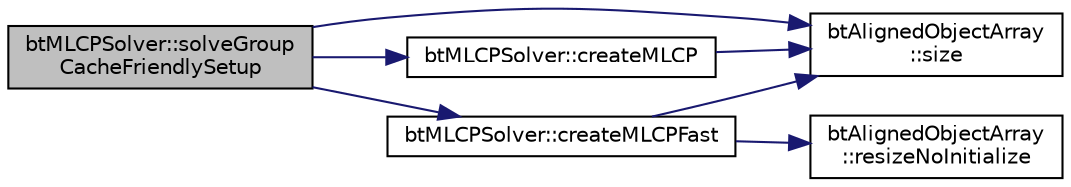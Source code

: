digraph "btMLCPSolver::solveGroupCacheFriendlySetup"
{
  edge [fontname="Helvetica",fontsize="10",labelfontname="Helvetica",labelfontsize="10"];
  node [fontname="Helvetica",fontsize="10",shape=record];
  rankdir="LR";
  Node1 [label="btMLCPSolver::solveGroup\lCacheFriendlySetup",height=0.2,width=0.4,color="black", fillcolor="grey75", style="filled", fontcolor="black"];
  Node1 -> Node2 [color="midnightblue",fontsize="10",style="solid",fontname="Helvetica"];
  Node2 [label="btAlignedObjectArray\l::size",height=0.2,width=0.4,color="black", fillcolor="white", style="filled",URL="$classbt_aligned_object_array.html#a6bdd14c7599ecb95e8d83dd5a715f9b7",tooltip="return the number of elements in the array "];
  Node1 -> Node3 [color="midnightblue",fontsize="10",style="solid",fontname="Helvetica"];
  Node3 [label="btMLCPSolver::createMLCP",height=0.2,width=0.4,color="black", fillcolor="white", style="filled",URL="$classbt_m_l_c_p_solver.html#a83c6bc90a6a311204fccec04aa331aee"];
  Node3 -> Node2 [color="midnightblue",fontsize="10",style="solid",fontname="Helvetica"];
  Node1 -> Node4 [color="midnightblue",fontsize="10",style="solid",fontname="Helvetica"];
  Node4 [label="btMLCPSolver::createMLCPFast",height=0.2,width=0.4,color="black", fillcolor="white", style="filled",URL="$classbt_m_l_c_p_solver.html#ab36b9b3bf2bbbd1de7db27ba109e0a8a"];
  Node4 -> Node2 [color="midnightblue",fontsize="10",style="solid",fontname="Helvetica"];
  Node4 -> Node5 [color="midnightblue",fontsize="10",style="solid",fontname="Helvetica"];
  Node5 [label="btAlignedObjectArray\l::resizeNoInitialize",height=0.2,width=0.4,color="black", fillcolor="white", style="filled",URL="$classbt_aligned_object_array.html#a2cc58c74534181a7a10e5c6ab8b21227"];
}
